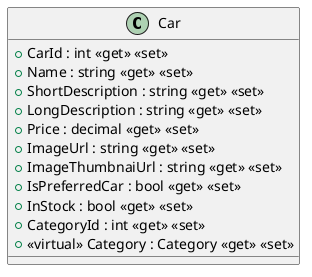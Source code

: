 @startuml
class Car {
    + CarId : int <<get>> <<set>>
    + Name : string <<get>> <<set>>
    + ShortDescription : string <<get>> <<set>>
    + LongDescription : string <<get>> <<set>>
    + Price : decimal <<get>> <<set>>
    + ImageUrl : string <<get>> <<set>>
    + ImageThumbnaiUrl : string <<get>> <<set>>
    + IsPreferredCar : bool <<get>> <<set>>
    + InStock : bool <<get>> <<set>>
    + CategoryId : int <<get>> <<set>>
    + <<virtual>> Category : Category <<get>> <<set>>
}
@enduml
